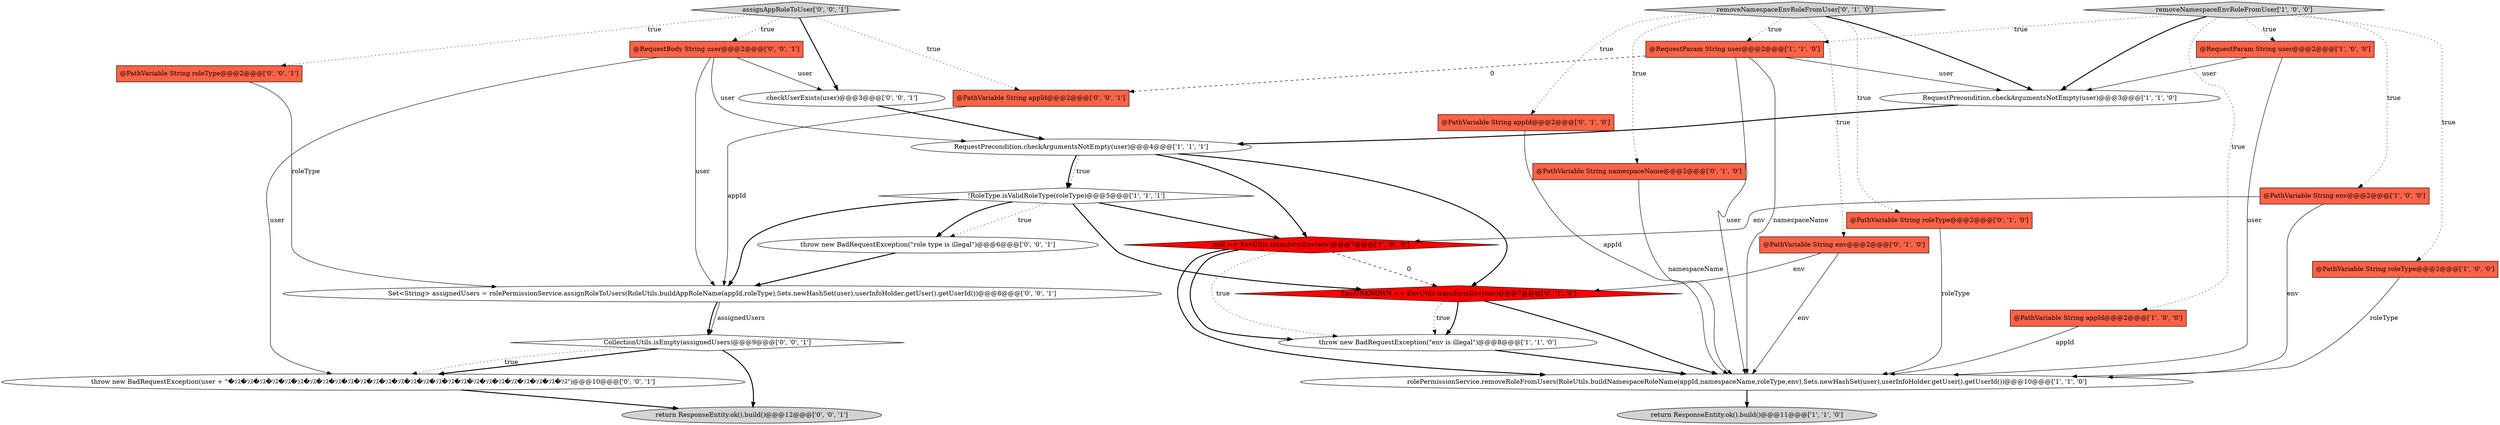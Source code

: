 digraph {
16 [style = filled, label = "Env.UNKNOWN == EnvUtils.transformEnv(env)@@@7@@@['0', '1', '0']", fillcolor = red, shape = diamond image = "AAA1AAABBB2BBB"];
9 [style = filled, label = "return ResponseEntity.ok().build()@@@11@@@['1', '1', '0']", fillcolor = lightgray, shape = ellipse image = "AAA0AAABBB1BBB"];
6 [style = filled, label = "@RequestParam String user@@@2@@@['1', '0', '0']", fillcolor = tomato, shape = box image = "AAA0AAABBB1BBB"];
24 [style = filled, label = "@RequestBody String user@@@2@@@['0', '0', '1']", fillcolor = tomato, shape = box image = "AAA0AAABBB3BBB"];
17 [style = filled, label = "removeNamespaceEnvRoleFromUser['0', '1', '0']", fillcolor = lightgray, shape = diamond image = "AAA0AAABBB2BBB"];
26 [style = filled, label = "throw new BadRequestException(\"role type is illegal\")@@@6@@@['0', '0', '1']", fillcolor = white, shape = ellipse image = "AAA0AAABBB3BBB"];
5 [style = filled, label = "throw new BadRequestException(\"env is illegal\")@@@8@@@['1', '1', '0']", fillcolor = white, shape = ellipse image = "AAA0AAABBB1BBB"];
21 [style = filled, label = "@PathVariable String roleType@@@2@@@['0', '0', '1']", fillcolor = tomato, shape = box image = "AAA0AAABBB3BBB"];
19 [style = filled, label = "return ResponseEntity.ok().build()@@@12@@@['0', '0', '1']", fillcolor = lightgray, shape = ellipse image = "AAA0AAABBB3BBB"];
11 [style = filled, label = "!RoleType.isValidRoleType(roleType)@@@5@@@['1', '1', '1']", fillcolor = white, shape = diamond image = "AAA0AAABBB1BBB"];
0 [style = filled, label = "rolePermissionService.removeRoleFromUsers(RoleUtils.buildNamespaceRoleName(appId,namespaceName,roleType,env),Sets.newHashSet(user),userInfoHolder.getUser().getUserId())@@@10@@@['1', '1', '0']", fillcolor = white, shape = ellipse image = "AAA0AAABBB1BBB"];
20 [style = filled, label = "assignAppRoleToUser['0', '0', '1']", fillcolor = lightgray, shape = diamond image = "AAA0AAABBB3BBB"];
27 [style = filled, label = "@PathVariable String appId@@@2@@@['0', '0', '1']", fillcolor = tomato, shape = box image = "AAA0AAABBB3BBB"];
12 [style = filled, label = "@RequestParam String user@@@2@@@['1', '1', '0']", fillcolor = tomato, shape = box image = "AAA0AAABBB1BBB"];
18 [style = filled, label = "@PathVariable String appId@@@2@@@['0', '1', '0']", fillcolor = tomato, shape = box image = "AAA0AAABBB2BBB"];
14 [style = filled, label = "@PathVariable String namespaceName@@@2@@@['0', '1', '0']", fillcolor = tomato, shape = box image = "AAA0AAABBB2BBB"];
4 [style = filled, label = "removeNamespaceEnvRoleFromUser['1', '0', '0']", fillcolor = lightgray, shape = diamond image = "AAA0AAABBB1BBB"];
8 [style = filled, label = "null == EnvUtils.transformEnv(env)@@@7@@@['1', '0', '0']", fillcolor = red, shape = diamond image = "AAA1AAABBB1BBB"];
1 [style = filled, label = "@PathVariable String roleType@@@2@@@['1', '0', '0']", fillcolor = tomato, shape = box image = "AAA0AAABBB1BBB"];
25 [style = filled, label = "CollectionUtils.isEmpty(assignedUsers)@@@9@@@['0', '0', '1']", fillcolor = white, shape = diamond image = "AAA0AAABBB3BBB"];
7 [style = filled, label = "RequestPrecondition.checkArgumentsNotEmpty(user)@@@3@@@['1', '1', '0']", fillcolor = white, shape = ellipse image = "AAA0AAABBB1BBB"];
15 [style = filled, label = "@PathVariable String roleType@@@2@@@['0', '1', '0']", fillcolor = tomato, shape = box image = "AAA0AAABBB2BBB"];
22 [style = filled, label = "Set<String> assignedUsers = rolePermissionService.assignRoleToUsers(RoleUtils.buildAppRoleName(appId,roleType),Sets.newHashSet(user),userInfoHolder.getUser().getUserId())@@@8@@@['0', '0', '1']", fillcolor = white, shape = ellipse image = "AAA0AAABBB3BBB"];
28 [style = filled, label = "throw new BadRequestException(user + \"�ｿｽ�ｿｽ�ｿｽ�ｿｽ�ｿｽ�ｿｽ�ｿｽ�ｿｽ�ｿｽ�ｿｽ�ｿｽ�ｿｽ�ｿｽ�ｿｽ�ｿｽ�ｿｽ�ｿｽ�ｿｽ�ｿｽ�ｿｽ�ｿｽ�ｿｽ�ｿｽ�ｿｽ�ｿｽ�ｿｽ�ｿｽ\")@@@10@@@['0', '0', '1']", fillcolor = white, shape = ellipse image = "AAA0AAABBB3BBB"];
23 [style = filled, label = "checkUserExists(user)@@@3@@@['0', '0', '1']", fillcolor = white, shape = ellipse image = "AAA0AAABBB3BBB"];
13 [style = filled, label = "@PathVariable String env@@@2@@@['0', '1', '0']", fillcolor = tomato, shape = box image = "AAA0AAABBB2BBB"];
3 [style = filled, label = "@PathVariable String appId@@@2@@@['1', '0', '0']", fillcolor = tomato, shape = box image = "AAA0AAABBB1BBB"];
2 [style = filled, label = "@PathVariable String env@@@2@@@['1', '0', '0']", fillcolor = tomato, shape = box image = "AAA0AAABBB1BBB"];
10 [style = filled, label = "RequestPrecondition.checkArgumentsNotEmpty(user)@@@4@@@['1', '1', '1']", fillcolor = white, shape = ellipse image = "AAA0AAABBB1BBB"];
4->6 [style = dotted, label="true"];
11->16 [style = bold, label=""];
22->25 [style = bold, label=""];
24->23 [style = solid, label="user"];
0->9 [style = bold, label=""];
16->0 [style = bold, label=""];
25->28 [style = bold, label=""];
24->10 [style = solid, label="user"];
8->16 [style = dashed, label="0"];
13->16 [style = solid, label="env"];
17->18 [style = dotted, label="true"];
20->24 [style = dotted, label="true"];
1->0 [style = solid, label="roleType"];
12->7 [style = solid, label="user"];
7->10 [style = bold, label=""];
4->1 [style = dotted, label="true"];
22->25 [style = solid, label="assignedUsers"];
3->0 [style = solid, label="appId"];
17->14 [style = dotted, label="true"];
20->27 [style = dotted, label="true"];
25->28 [style = dotted, label="true"];
15->0 [style = solid, label="roleType"];
20->21 [style = dotted, label="true"];
24->28 [style = solid, label="user"];
12->27 [style = dashed, label="0"];
4->7 [style = bold, label=""];
26->22 [style = bold, label=""];
11->26 [style = dotted, label="true"];
8->0 [style = bold, label=""];
18->0 [style = solid, label="appId"];
24->22 [style = solid, label="user"];
17->7 [style = bold, label=""];
10->11 [style = bold, label=""];
4->3 [style = dotted, label="true"];
17->15 [style = dotted, label="true"];
14->0 [style = solid, label="namespaceName"];
10->8 [style = bold, label=""];
8->5 [style = bold, label=""];
5->0 [style = bold, label=""];
10->16 [style = bold, label=""];
20->23 [style = bold, label=""];
12->0 [style = solid, label="namespaceName"];
10->11 [style = dotted, label="true"];
8->5 [style = dotted, label="true"];
17->12 [style = dotted, label="true"];
6->0 [style = solid, label="user"];
12->0 [style = solid, label="user"];
25->19 [style = bold, label=""];
27->22 [style = solid, label="appId"];
16->5 [style = bold, label=""];
23->10 [style = bold, label=""];
2->0 [style = solid, label="env"];
11->8 [style = bold, label=""];
11->22 [style = bold, label=""];
28->19 [style = bold, label=""];
21->22 [style = solid, label="roleType"];
16->5 [style = dotted, label="true"];
13->0 [style = solid, label="env"];
4->12 [style = dotted, label="true"];
17->13 [style = dotted, label="true"];
6->7 [style = solid, label="user"];
4->2 [style = dotted, label="true"];
11->26 [style = bold, label=""];
2->8 [style = solid, label="env"];
}
